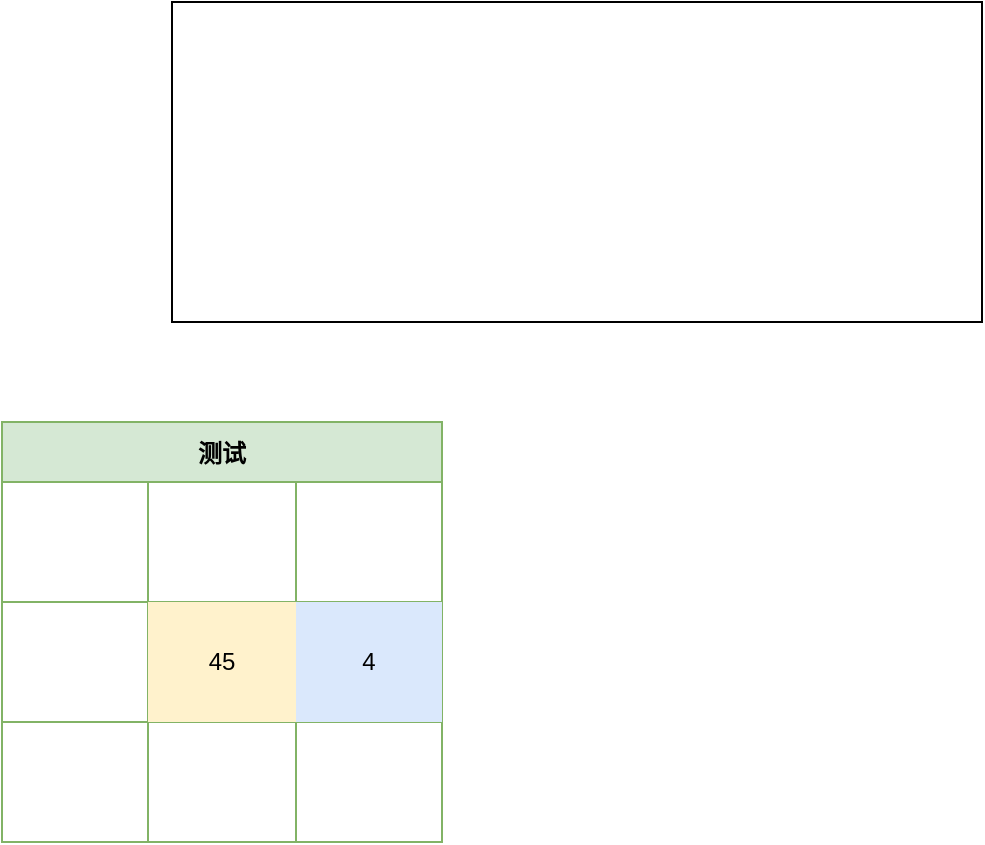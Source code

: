 <mxfile version="20.2.0" type="github">
  <diagram id="0FjT6JAuaOevQXNu-w0u" name="Page-1">
    <mxGraphModel dx="1357" dy="802" grid="1" gridSize="10" guides="1" tooltips="1" connect="1" arrows="1" fold="1" page="1" pageScale="1" pageWidth="850" pageHeight="1100" math="0" shadow="0">
      <root>
        <mxCell id="0" />
        <mxCell id="1" parent="0" />
        <mxCell id="5YlN5kL-GUvDBQOjNZ4R-1" value="" style="rounded=0;whiteSpace=wrap;html=1;" vertex="1" parent="1">
          <mxGeometry x="305" y="40" width="405" height="160" as="geometry" />
        </mxCell>
        <mxCell id="5YlN5kL-GUvDBQOjNZ4R-2" value="测试" style="shape=table;startSize=30;container=1;collapsible=0;childLayout=tableLayout;fontStyle=1;align=center;fillColor=#d5e8d4;strokeColor=#82b366;" vertex="1" parent="1">
          <mxGeometry x="220" y="250" width="220" height="210" as="geometry" />
        </mxCell>
        <mxCell id="5YlN5kL-GUvDBQOjNZ4R-3" value="" style="shape=tableRow;horizontal=0;startSize=0;swimlaneHead=0;swimlaneBody=0;top=0;left=0;bottom=0;right=0;collapsible=0;dropTarget=0;fillColor=none;points=[[0,0.5],[1,0.5]];portConstraint=eastwest;" vertex="1" parent="5YlN5kL-GUvDBQOjNZ4R-2">
          <mxGeometry y="30" width="220" height="60" as="geometry" />
        </mxCell>
        <mxCell id="5YlN5kL-GUvDBQOjNZ4R-4" value="" style="shape=partialRectangle;html=1;whiteSpace=wrap;connectable=0;fillColor=none;top=0;left=0;bottom=0;right=0;overflow=hidden;" vertex="1" parent="5YlN5kL-GUvDBQOjNZ4R-3">
          <mxGeometry width="73" height="60" as="geometry">
            <mxRectangle width="73" height="60" as="alternateBounds" />
          </mxGeometry>
        </mxCell>
        <mxCell id="5YlN5kL-GUvDBQOjNZ4R-5" value="" style="shape=partialRectangle;html=1;whiteSpace=wrap;connectable=0;fillColor=none;top=0;left=0;bottom=0;right=0;overflow=hidden;" vertex="1" parent="5YlN5kL-GUvDBQOjNZ4R-3">
          <mxGeometry x="73" width="74" height="60" as="geometry">
            <mxRectangle width="74" height="60" as="alternateBounds" />
          </mxGeometry>
        </mxCell>
        <mxCell id="5YlN5kL-GUvDBQOjNZ4R-6" value="" style="shape=partialRectangle;html=1;whiteSpace=wrap;connectable=0;fillColor=none;top=0;left=0;bottom=0;right=0;overflow=hidden;" vertex="1" parent="5YlN5kL-GUvDBQOjNZ4R-3">
          <mxGeometry x="147" width="73" height="60" as="geometry">
            <mxRectangle width="73" height="60" as="alternateBounds" />
          </mxGeometry>
        </mxCell>
        <mxCell id="5YlN5kL-GUvDBQOjNZ4R-7" value="" style="shape=tableRow;horizontal=0;startSize=0;swimlaneHead=0;swimlaneBody=0;top=0;left=0;bottom=0;right=0;collapsible=0;dropTarget=0;fillColor=none;points=[[0,0.5],[1,0.5]];portConstraint=eastwest;" vertex="1" parent="5YlN5kL-GUvDBQOjNZ4R-2">
          <mxGeometry y="90" width="220" height="60" as="geometry" />
        </mxCell>
        <mxCell id="5YlN5kL-GUvDBQOjNZ4R-8" value="" style="shape=partialRectangle;html=1;whiteSpace=wrap;connectable=0;fillColor=none;top=0;left=0;bottom=0;right=0;overflow=hidden;" vertex="1" parent="5YlN5kL-GUvDBQOjNZ4R-7">
          <mxGeometry width="73" height="60" as="geometry">
            <mxRectangle width="73" height="60" as="alternateBounds" />
          </mxGeometry>
        </mxCell>
        <mxCell id="5YlN5kL-GUvDBQOjNZ4R-9" value="45" style="shape=partialRectangle;html=1;whiteSpace=wrap;connectable=0;fillColor=#fff2cc;top=0;left=0;bottom=0;right=0;overflow=hidden;strokeColor=#d6b656;" vertex="1" parent="5YlN5kL-GUvDBQOjNZ4R-7">
          <mxGeometry x="73" width="74" height="60" as="geometry">
            <mxRectangle width="74" height="60" as="alternateBounds" />
          </mxGeometry>
        </mxCell>
        <mxCell id="5YlN5kL-GUvDBQOjNZ4R-10" value="4" style="shape=partialRectangle;html=1;whiteSpace=wrap;connectable=0;fillColor=#dae8fc;top=0;left=0;bottom=0;right=0;overflow=hidden;strokeColor=#6c8ebf;" vertex="1" parent="5YlN5kL-GUvDBQOjNZ4R-7">
          <mxGeometry x="147" width="73" height="60" as="geometry">
            <mxRectangle width="73" height="60" as="alternateBounds" />
          </mxGeometry>
        </mxCell>
        <mxCell id="5YlN5kL-GUvDBQOjNZ4R-11" value="" style="shape=tableRow;horizontal=0;startSize=0;swimlaneHead=0;swimlaneBody=0;top=0;left=0;bottom=0;right=0;collapsible=0;dropTarget=0;fillColor=none;points=[[0,0.5],[1,0.5]];portConstraint=eastwest;" vertex="1" parent="5YlN5kL-GUvDBQOjNZ4R-2">
          <mxGeometry y="150" width="220" height="60" as="geometry" />
        </mxCell>
        <mxCell id="5YlN5kL-GUvDBQOjNZ4R-12" value="" style="shape=partialRectangle;html=1;whiteSpace=wrap;connectable=0;fillColor=none;top=0;left=0;bottom=0;right=0;overflow=hidden;" vertex="1" parent="5YlN5kL-GUvDBQOjNZ4R-11">
          <mxGeometry width="73" height="60" as="geometry">
            <mxRectangle width="73" height="60" as="alternateBounds" />
          </mxGeometry>
        </mxCell>
        <mxCell id="5YlN5kL-GUvDBQOjNZ4R-13" value="" style="shape=partialRectangle;html=1;whiteSpace=wrap;connectable=0;fillColor=none;top=0;left=0;bottom=0;right=0;overflow=hidden;" vertex="1" parent="5YlN5kL-GUvDBQOjNZ4R-11">
          <mxGeometry x="73" width="74" height="60" as="geometry">
            <mxRectangle width="74" height="60" as="alternateBounds" />
          </mxGeometry>
        </mxCell>
        <mxCell id="5YlN5kL-GUvDBQOjNZ4R-14" value="" style="shape=partialRectangle;html=1;whiteSpace=wrap;connectable=0;fillColor=none;top=0;left=0;bottom=0;right=0;overflow=hidden;" vertex="1" parent="5YlN5kL-GUvDBQOjNZ4R-11">
          <mxGeometry x="147" width="73" height="60" as="geometry">
            <mxRectangle width="73" height="60" as="alternateBounds" />
          </mxGeometry>
        </mxCell>
      </root>
    </mxGraphModel>
  </diagram>
</mxfile>
